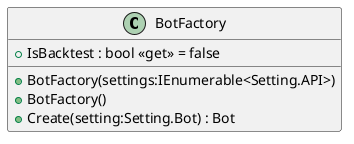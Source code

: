 @startuml
class BotFactory {
    + IsBacktest : bool <<get>> = false
    + BotFactory(settings:IEnumerable<Setting.API>)
    + BotFactory()
    + Create(setting:Setting.Bot) : Bot
}
@enduml
